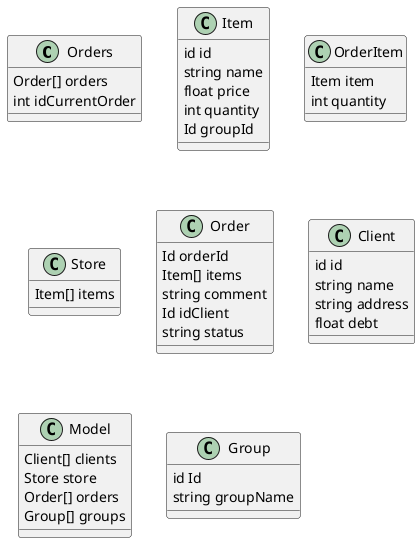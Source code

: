 @startuml

class Orders{
    Order[] orders
    int idCurrentOrder
}

class Item {
    id id
    string name
    float price
    int quantity
    Id groupId
}

class OrderItem{
    Item item
    int quantity
}

class Store {
    Item[] items
}

class Order {
    Id orderId
    Item[] items
    string comment
    Id idClient
    string status
}

class Client {
    id id
    string name
    string address
    float debt
}

class Model {
    Client[] clients
    Store store
    Order[] orders
    Group[] groups
}

class Group {
    id Id
    string groupName
}


@enduml